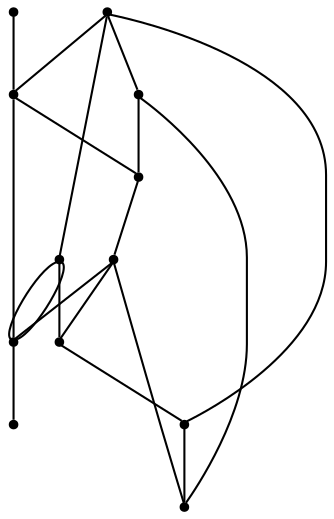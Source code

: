 graph {
  node [shape=point,comment="{\"directed\":false,\"doi\":\"10.1007/978-3-031-22203-0_18\",\"figure\":\"5\"}"]

  v0 [pos="945.7881807641945,1578.720745937362"]
  v1 [pos="1007.2354492613741,1592.2686009952959"]
  v2 [pos="1212.3223083484681,1607.8664897207768"]
  v3 [pos="965.7580597538033,1630.857522397768"]
  v4 [pos="1026.484362771124,1648.1037616791507"]
  v5 [pos="963.2243156622128,1688.4868718861485"]
  v6 [pos="787.5712951533333,1707.6936134402395"]
  v7 [pos="979.6227511718189,1524.3439041521106"]
  v8 [pos="670.2444964241847,1481.6608926525519"]
  v9 [pos="654.2167178013397,1440.987854608361"]
  v10 [pos="703.4737368895338,1555.8464919582555"]
  v11 [pos="570.8701069563436,1607.6789061875565"]

  v1 -- v0 [id="-2",pos="1007.2354492613741,1592.2686009952959 987.0774406476982,1588.4230116136212 966.5922450934759,1583.9053420000214 945.7881807641945,1578.720745937362"]
  v2 -- v1 [id="-3",pos="1212.3223083484681,1607.8664897207768 1147.8248704718872,1611.2363703415617 1079.4716092023361,1606.0384511956695 1007.2354492613741,1592.2686009952959"]
  v4 -- v3 [id="-5",pos="1026.484362771124,1648.1037616791507 1006.0455411577486,1643.9137016733819 985.5373139810063,1638.0375441175902 965.7580597538033,1630.857522397768"]
  v2 -- v4 [id="-6",pos="1212.3223083484681,1607.8664897207768 1176.0502880817132,1656.2276683663013 1101.584506730121,1663.4925452438101 1026.484362771124,1648.1037616791507"]
  v2 -- v8 [id="-7",pos="1212.3223083484681,1607.8664897207768 1169.398759251403,1499.6224292780694 1126.9419173460312,1470.2264999314489 1082.6890841712002,1453.3531385615256 1038.4445174906698,1436.4797771916024 992.4080291994125,1432.1208445806637 922.9678237744417,1433.9127442302079 853.523421513903,1435.7005742708957 760.675302119651,1443.6308430038002 670.2444964241847,1481.6608926525519"]
  v5 -- v8 [id="-8",pos="963.2243156622128,1688.4868718861485 961.865749118097,1748.2631943967865 1048.471202781693,1754.4348834026578 1110.872742663265,1746.2170713689995 1173.270276474522,1737.9991321600646 1211.459699668187,1715.3916919116 1236.463682921686,1695.847141028616 1261.4676661751848,1676.298393361499 1273.2902791472497,1659.8126622351392 1279.5079546297507,1629.483139181826 1285.72982694782,1599.153743303789 1286.3549010937902,1554.9889490670648 1270.802445893237,1511.1282309170729 1255.2499906926837,1467.2718367264908 1223.5198789687715,1423.7279121909073 1152.4460870931418,1396.0446522964098 1081.3680983819438,1368.3573227930558 970.9463659306108,1356.5389243237769 868.2966642439861,1355.2928609620856 765.6511593929296,1354.046797600394 670.7776853065816,1363.3815900898326 614.7896096456024,1376.1334550905276 558.8015339846232,1388.8853200912224 541.6904630778766,1405.06265117144 544.3533552458117,1436.9091209259432 547.0121141665965,1468.7553363298928 569.4448997504805,1516.274887192261 670.2444964241847,1481.6608926525519"]
  v5 -- v8 [id="-10",pos="963.2243156622128,1688.4868718861485 961.865749118097,1748.2631943967865 898.5973083380495,1770.44561487032 841.2965133821148,1781.6931235222246 783.9999152617481,1792.9405049988522 732.679229459795,1793.2489050449947 676.8453557117332,1788.7399056074794 621.0114183752537,1784.2309061699643 560.6642930926656,1774.9004376399355 523.4959091219756,1746.596308044297 486.32329652150867,1718.2879816645254 472.3294252329399,1671.0101910032772 493.10773557095104,1620.5026570134398 513.8902109503214,1569.999446983012 569.4448997504805,1516.274887192261 670.2444964241847,1481.6608926525519"]
  v3 -- v1 [id="-12",pos="965.7580597538033,1630.857522397768 979.8774537003276,1619.4708083742212 993.7360742085672,1606.6371398906413 1007.2354492613741,1592.2686009952959"]
  v6 -- v3 [id="-13",pos="787.5712951533333,1707.6936134402395 849.2354213531662,1699.0097682015057 909.8564705268141,1675.929763644058 965.7580597538033,1630.857522397768"]
  v0 -- v7 [id="-15",pos="945.7881807641945,1578.720745937362 959.5250410197038,1561.042151097507 970.7980476549124,1542.9227848887276 979.6227511718189,1524.3439041521106"]
  v6 -- v0 [id="-16",pos="787.5712951533333,1707.6936134402395 857.100560982745,1667.9641405206494 909.8475555629105,1624.9606472481755 945.7881807641945,1578.720745937362"]
  v8 -- v9 [id="-17",pos="670.2444964241847,1481.6608926525519 664.6401499698939,1468.096190578241 659.2992766739377,1454.542533851887 654.2167178013397,1440.987854608361"]
  v10 -- v8 [id="-18",pos="703.4737368895338,1555.8464919582555 691.5323041347857,1531.1104130130777 680.4558304988816,1506.380228835005 670.2444964241847,1481.6608926525519"]
  v6 -- v10 [id="-19",pos="787.5712951533333,1707.6936134402395 755.9350400336355,1657.0768113745357 727.9005767757096,1606.459001341596 703.4737368895338,1555.8464919582555"]
  v5 -- v4 [id="-21",pos="963.2243156622128,1688.4868718861485 985.7131621385975,1678.3218434946316 1006.9308118390345,1664.902744303069 1026.484362771124,1648.1037616791507"]
  v6 -- v5 [id="-22",pos="787.5712951533333,1707.6936134402395 849.7916193787156,1718.3521104630959 910.0690826405124,1712.5036844919973 963.2243156622128,1688.4868718861485"]
  v7 -- v2 [id="-23",pos="979.6227511718189,1524.3439041521106 1063.160703063638,1533.5559279979004 1140.7417983398177,1561.5279449421 1212.3223083484681,1607.8664897207768"]
  v10 -- v7 [id="-24",pos="703.4737368895338,1555.8464919582555 801.7993477625635,1525.2445659725288 893.8525590153419,1514.899147278867 979.6227511718189,1524.3439041521106"]
  v11 -- v10 [id="-25",pos="570.8701069563436,1607.6789061875565 616.2805188908494,1586.4886895302948 660.5059585504551,1569.2150288303133 703.4737368895338,1555.8464919582555"]
}